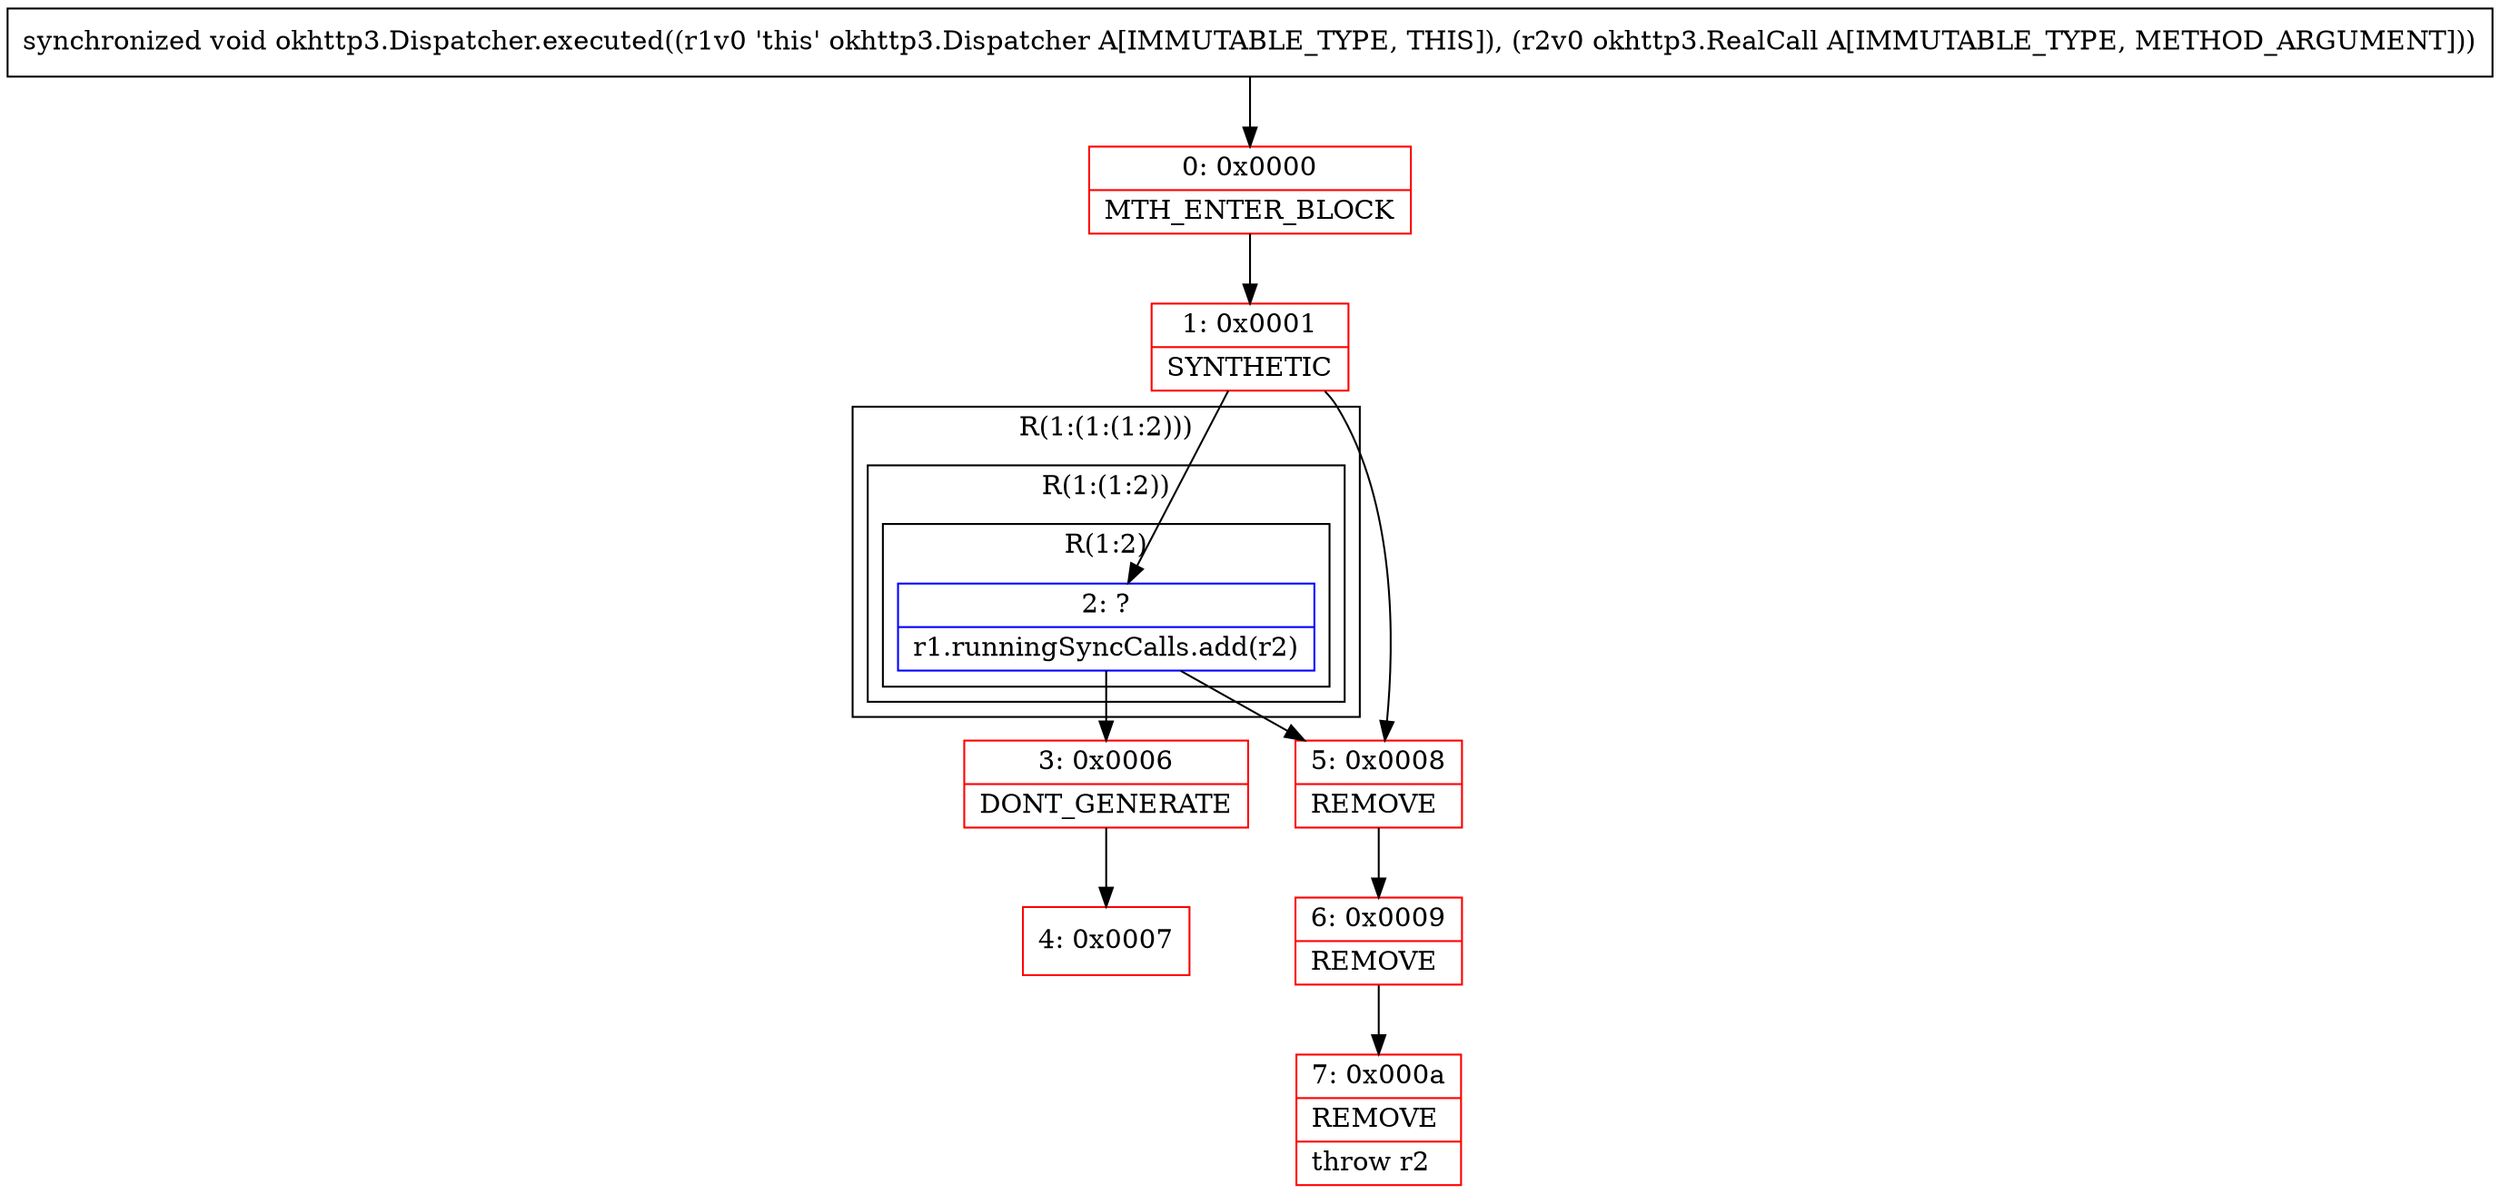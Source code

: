 digraph "CFG forokhttp3.Dispatcher.executed(Lokhttp3\/RealCall;)V" {
subgraph cluster_Region_1793657416 {
label = "R(1:(1:(1:2)))";
node [shape=record,color=blue];
subgraph cluster_Region_538661903 {
label = "R(1:(1:2))";
node [shape=record,color=blue];
subgraph cluster_Region_345233731 {
label = "R(1:2)";
node [shape=record,color=blue];
Node_2 [shape=record,label="{2\:\ ?|r1.runningSyncCalls.add(r2)\l}"];
}
}
}
Node_0 [shape=record,color=red,label="{0\:\ 0x0000|MTH_ENTER_BLOCK\l}"];
Node_1 [shape=record,color=red,label="{1\:\ 0x0001|SYNTHETIC\l}"];
Node_3 [shape=record,color=red,label="{3\:\ 0x0006|DONT_GENERATE\l}"];
Node_4 [shape=record,color=red,label="{4\:\ 0x0007}"];
Node_5 [shape=record,color=red,label="{5\:\ 0x0008|REMOVE\l}"];
Node_6 [shape=record,color=red,label="{6\:\ 0x0009|REMOVE\l}"];
Node_7 [shape=record,color=red,label="{7\:\ 0x000a|REMOVE\l|throw r2\l}"];
MethodNode[shape=record,label="{synchronized void okhttp3.Dispatcher.executed((r1v0 'this' okhttp3.Dispatcher A[IMMUTABLE_TYPE, THIS]), (r2v0 okhttp3.RealCall A[IMMUTABLE_TYPE, METHOD_ARGUMENT])) }"];
MethodNode -> Node_0;
Node_2 -> Node_3;
Node_2 -> Node_5;
Node_0 -> Node_1;
Node_1 -> Node_2;
Node_1 -> Node_5;
Node_3 -> Node_4;
Node_5 -> Node_6;
Node_6 -> Node_7;
}

